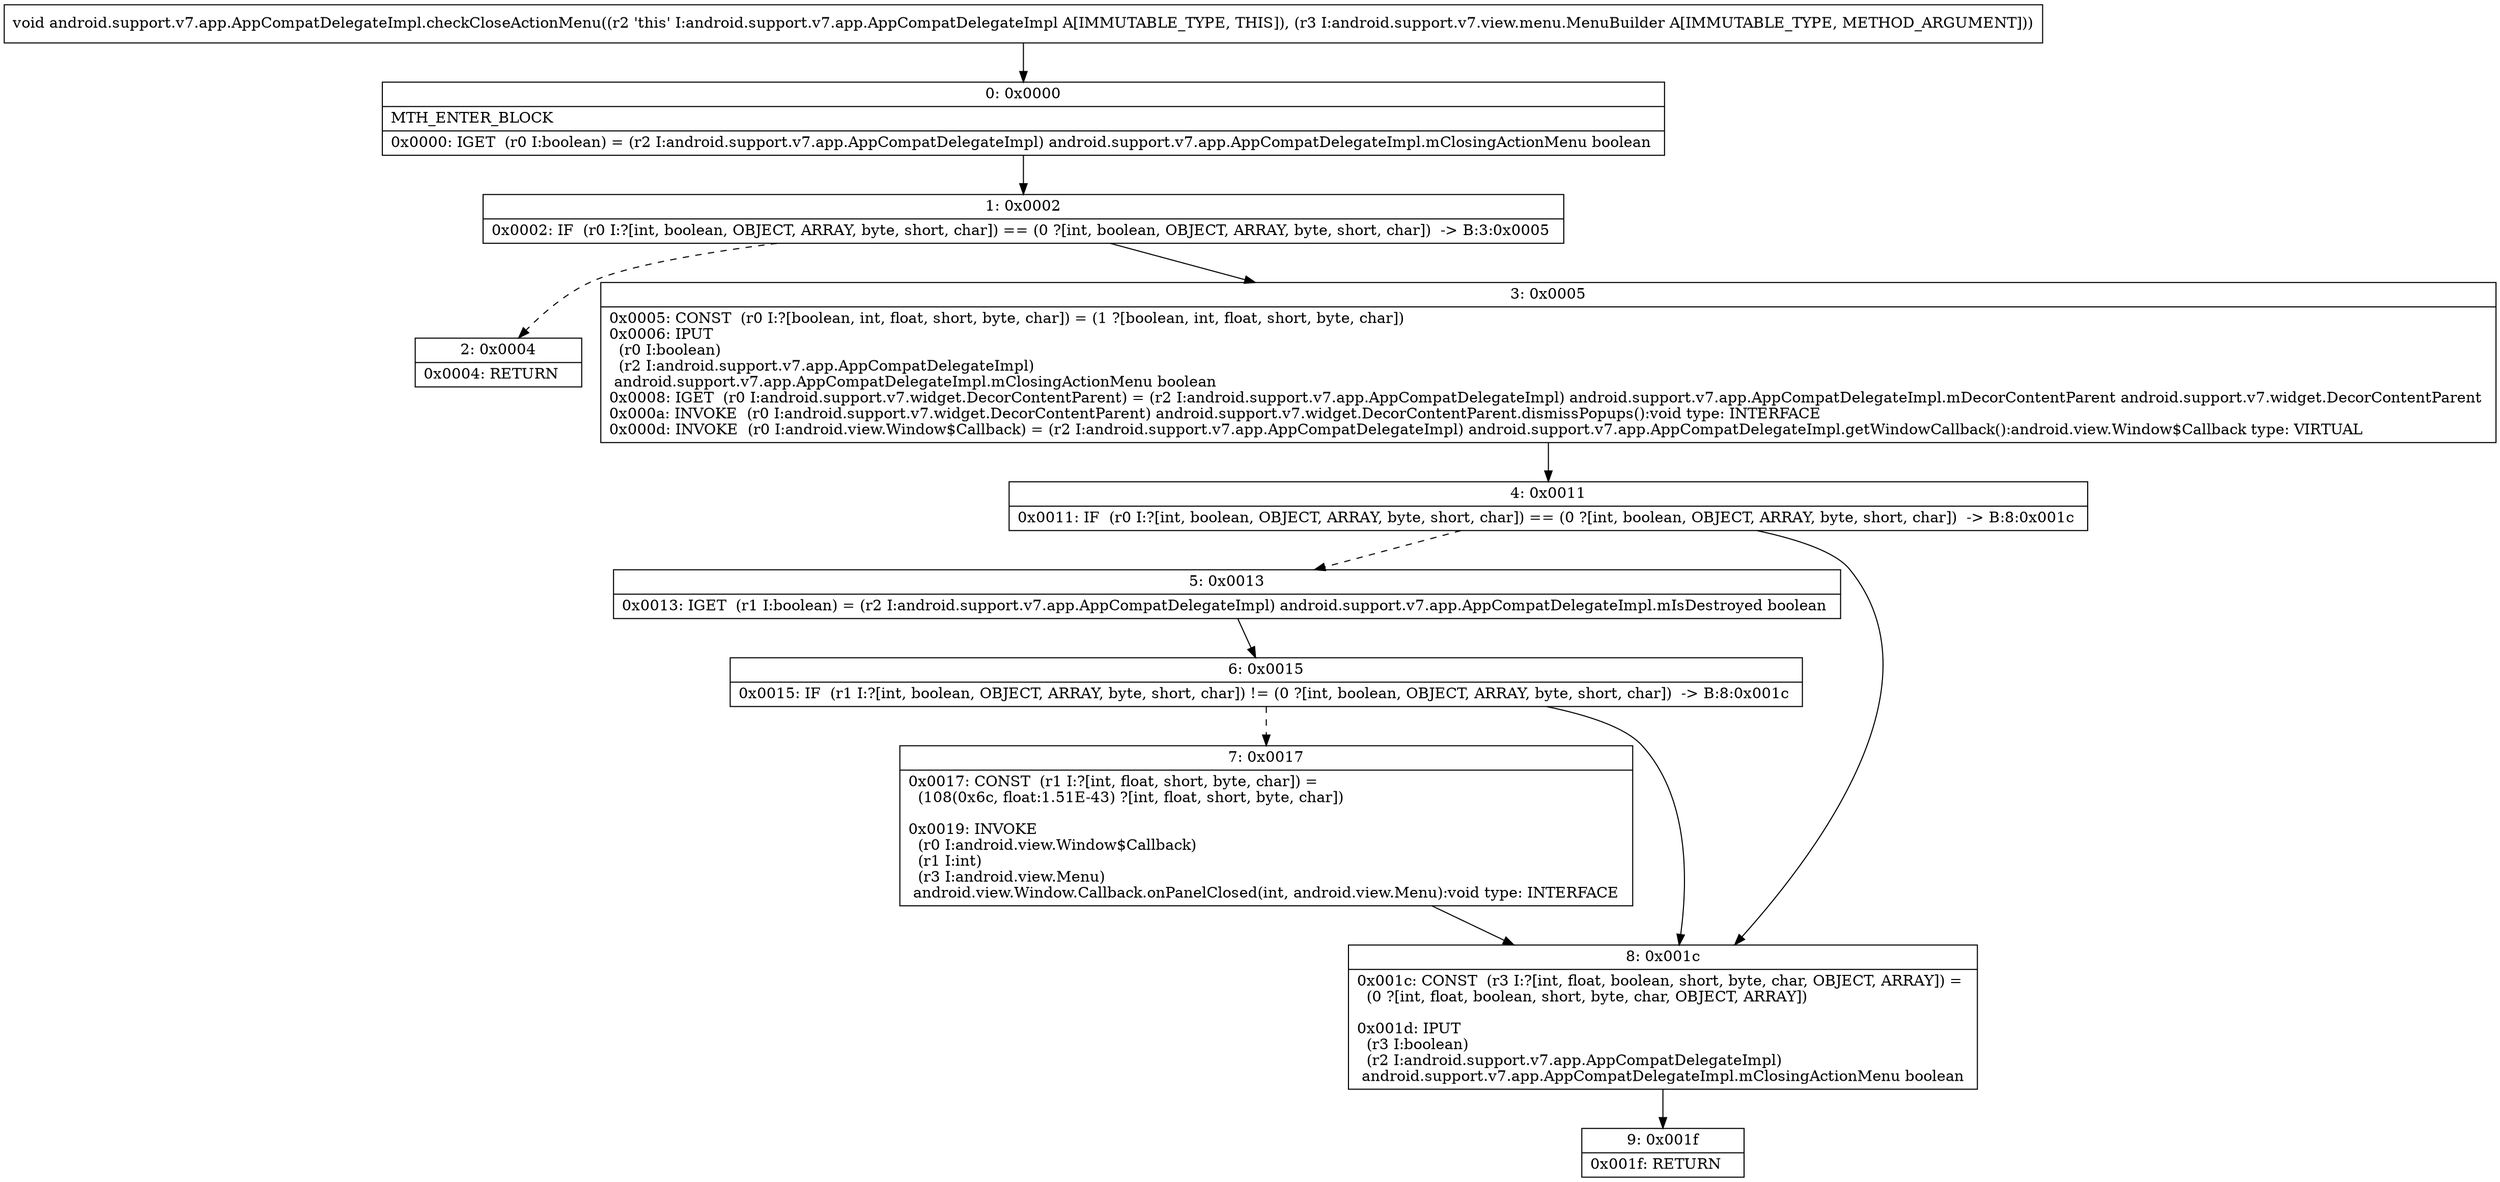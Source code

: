 digraph "CFG forandroid.support.v7.app.AppCompatDelegateImpl.checkCloseActionMenu(Landroid\/support\/v7\/view\/menu\/MenuBuilder;)V" {
Node_0 [shape=record,label="{0\:\ 0x0000|MTH_ENTER_BLOCK\l|0x0000: IGET  (r0 I:boolean) = (r2 I:android.support.v7.app.AppCompatDelegateImpl) android.support.v7.app.AppCompatDelegateImpl.mClosingActionMenu boolean \l}"];
Node_1 [shape=record,label="{1\:\ 0x0002|0x0002: IF  (r0 I:?[int, boolean, OBJECT, ARRAY, byte, short, char]) == (0 ?[int, boolean, OBJECT, ARRAY, byte, short, char])  \-\> B:3:0x0005 \l}"];
Node_2 [shape=record,label="{2\:\ 0x0004|0x0004: RETURN   \l}"];
Node_3 [shape=record,label="{3\:\ 0x0005|0x0005: CONST  (r0 I:?[boolean, int, float, short, byte, char]) = (1 ?[boolean, int, float, short, byte, char]) \l0x0006: IPUT  \l  (r0 I:boolean)\l  (r2 I:android.support.v7.app.AppCompatDelegateImpl)\l android.support.v7.app.AppCompatDelegateImpl.mClosingActionMenu boolean \l0x0008: IGET  (r0 I:android.support.v7.widget.DecorContentParent) = (r2 I:android.support.v7.app.AppCompatDelegateImpl) android.support.v7.app.AppCompatDelegateImpl.mDecorContentParent android.support.v7.widget.DecorContentParent \l0x000a: INVOKE  (r0 I:android.support.v7.widget.DecorContentParent) android.support.v7.widget.DecorContentParent.dismissPopups():void type: INTERFACE \l0x000d: INVOKE  (r0 I:android.view.Window$Callback) = (r2 I:android.support.v7.app.AppCompatDelegateImpl) android.support.v7.app.AppCompatDelegateImpl.getWindowCallback():android.view.Window$Callback type: VIRTUAL \l}"];
Node_4 [shape=record,label="{4\:\ 0x0011|0x0011: IF  (r0 I:?[int, boolean, OBJECT, ARRAY, byte, short, char]) == (0 ?[int, boolean, OBJECT, ARRAY, byte, short, char])  \-\> B:8:0x001c \l}"];
Node_5 [shape=record,label="{5\:\ 0x0013|0x0013: IGET  (r1 I:boolean) = (r2 I:android.support.v7.app.AppCompatDelegateImpl) android.support.v7.app.AppCompatDelegateImpl.mIsDestroyed boolean \l}"];
Node_6 [shape=record,label="{6\:\ 0x0015|0x0015: IF  (r1 I:?[int, boolean, OBJECT, ARRAY, byte, short, char]) != (0 ?[int, boolean, OBJECT, ARRAY, byte, short, char])  \-\> B:8:0x001c \l}"];
Node_7 [shape=record,label="{7\:\ 0x0017|0x0017: CONST  (r1 I:?[int, float, short, byte, char]) = \l  (108(0x6c, float:1.51E\-43) ?[int, float, short, byte, char])\l \l0x0019: INVOKE  \l  (r0 I:android.view.Window$Callback)\l  (r1 I:int)\l  (r3 I:android.view.Menu)\l android.view.Window.Callback.onPanelClosed(int, android.view.Menu):void type: INTERFACE \l}"];
Node_8 [shape=record,label="{8\:\ 0x001c|0x001c: CONST  (r3 I:?[int, float, boolean, short, byte, char, OBJECT, ARRAY]) = \l  (0 ?[int, float, boolean, short, byte, char, OBJECT, ARRAY])\l \l0x001d: IPUT  \l  (r3 I:boolean)\l  (r2 I:android.support.v7.app.AppCompatDelegateImpl)\l android.support.v7.app.AppCompatDelegateImpl.mClosingActionMenu boolean \l}"];
Node_9 [shape=record,label="{9\:\ 0x001f|0x001f: RETURN   \l}"];
MethodNode[shape=record,label="{void android.support.v7.app.AppCompatDelegateImpl.checkCloseActionMenu((r2 'this' I:android.support.v7.app.AppCompatDelegateImpl A[IMMUTABLE_TYPE, THIS]), (r3 I:android.support.v7.view.menu.MenuBuilder A[IMMUTABLE_TYPE, METHOD_ARGUMENT])) }"];
MethodNode -> Node_0;
Node_0 -> Node_1;
Node_1 -> Node_2[style=dashed];
Node_1 -> Node_3;
Node_3 -> Node_4;
Node_4 -> Node_5[style=dashed];
Node_4 -> Node_8;
Node_5 -> Node_6;
Node_6 -> Node_7[style=dashed];
Node_6 -> Node_8;
Node_7 -> Node_8;
Node_8 -> Node_9;
}

